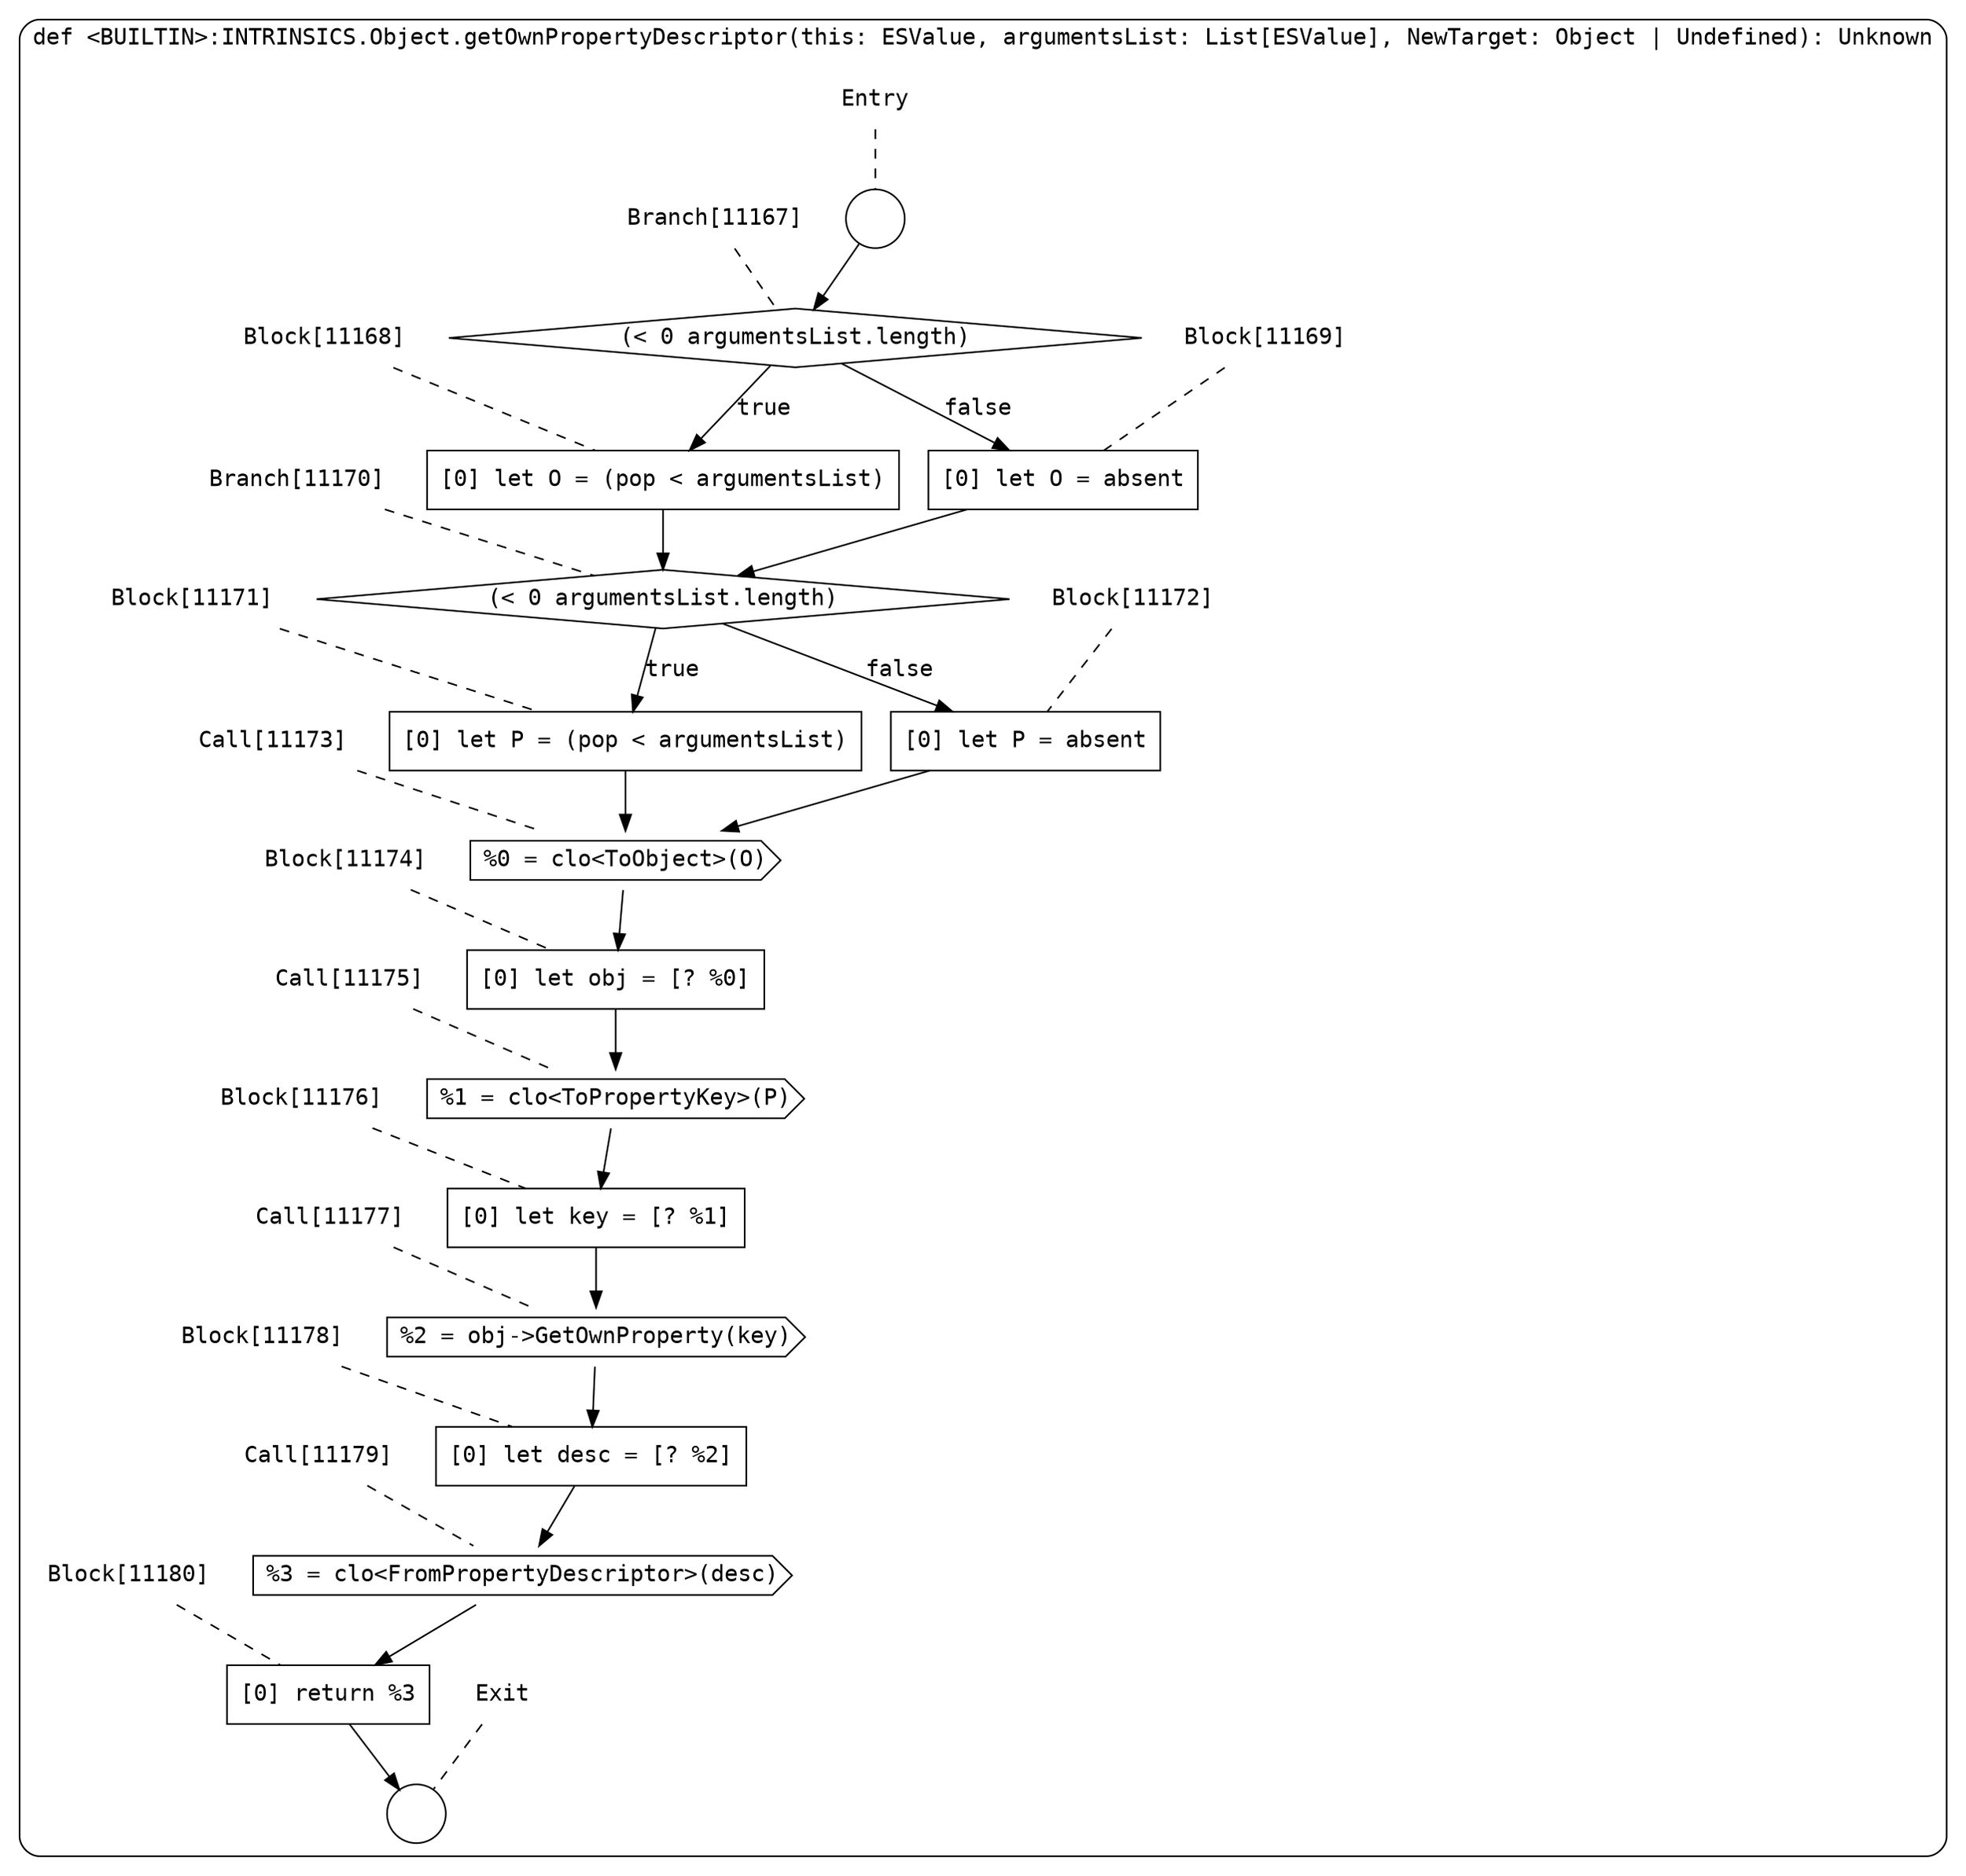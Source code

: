 digraph {
  graph [fontname = "Consolas"]
  node [fontname = "Consolas"]
  edge [fontname = "Consolas"]
  subgraph cluster2005 {
    label = "def <BUILTIN>:INTRINSICS.Object.getOwnPropertyDescriptor(this: ESValue, argumentsList: List[ESValue], NewTarget: Object | Undefined): Unknown"
    style = rounded
    cluster2005_entry_name [shape=none, label=<<font color="black">Entry</font>>]
    cluster2005_entry_name -> cluster2005_entry [arrowhead=none, color="black", style=dashed]
    cluster2005_entry [shape=circle label=" " color="black" fillcolor="white" style=filled]
    cluster2005_entry -> node11167 [color="black"]
    cluster2005_exit_name [shape=none, label=<<font color="black">Exit</font>>]
    cluster2005_exit_name -> cluster2005_exit [arrowhead=none, color="black", style=dashed]
    cluster2005_exit [shape=circle label=" " color="black" fillcolor="white" style=filled]
    node11167_name [shape=none, label=<<font color="black">Branch[11167]</font>>]
    node11167_name -> node11167 [arrowhead=none, color="black", style=dashed]
    node11167 [shape=diamond, label=<<font color="black">(&lt; 0 argumentsList.length)</font>> color="black" fillcolor="white", style=filled]
    node11167 -> node11168 [label=<<font color="black">true</font>> color="black"]
    node11167 -> node11169 [label=<<font color="black">false</font>> color="black"]
    node11168_name [shape=none, label=<<font color="black">Block[11168]</font>>]
    node11168_name -> node11168 [arrowhead=none, color="black", style=dashed]
    node11168 [shape=box, label=<<font color="black">[0] let O = (pop &lt; argumentsList)<BR ALIGN="LEFT"/></font>> color="black" fillcolor="white", style=filled]
    node11168 -> node11170 [color="black"]
    node11169_name [shape=none, label=<<font color="black">Block[11169]</font>>]
    node11169_name -> node11169 [arrowhead=none, color="black", style=dashed]
    node11169 [shape=box, label=<<font color="black">[0] let O = absent<BR ALIGN="LEFT"/></font>> color="black" fillcolor="white", style=filled]
    node11169 -> node11170 [color="black"]
    node11170_name [shape=none, label=<<font color="black">Branch[11170]</font>>]
    node11170_name -> node11170 [arrowhead=none, color="black", style=dashed]
    node11170 [shape=diamond, label=<<font color="black">(&lt; 0 argumentsList.length)</font>> color="black" fillcolor="white", style=filled]
    node11170 -> node11171 [label=<<font color="black">true</font>> color="black"]
    node11170 -> node11172 [label=<<font color="black">false</font>> color="black"]
    node11171_name [shape=none, label=<<font color="black">Block[11171]</font>>]
    node11171_name -> node11171 [arrowhead=none, color="black", style=dashed]
    node11171 [shape=box, label=<<font color="black">[0] let P = (pop &lt; argumentsList)<BR ALIGN="LEFT"/></font>> color="black" fillcolor="white", style=filled]
    node11171 -> node11173 [color="black"]
    node11172_name [shape=none, label=<<font color="black">Block[11172]</font>>]
    node11172_name -> node11172 [arrowhead=none, color="black", style=dashed]
    node11172 [shape=box, label=<<font color="black">[0] let P = absent<BR ALIGN="LEFT"/></font>> color="black" fillcolor="white", style=filled]
    node11172 -> node11173 [color="black"]
    node11173_name [shape=none, label=<<font color="black">Call[11173]</font>>]
    node11173_name -> node11173 [arrowhead=none, color="black", style=dashed]
    node11173 [shape=cds, label=<<font color="black">%0 = clo&lt;ToObject&gt;(O)</font>> color="black" fillcolor="white", style=filled]
    node11173 -> node11174 [color="black"]
    node11174_name [shape=none, label=<<font color="black">Block[11174]</font>>]
    node11174_name -> node11174 [arrowhead=none, color="black", style=dashed]
    node11174 [shape=box, label=<<font color="black">[0] let obj = [? %0]<BR ALIGN="LEFT"/></font>> color="black" fillcolor="white", style=filled]
    node11174 -> node11175 [color="black"]
    node11175_name [shape=none, label=<<font color="black">Call[11175]</font>>]
    node11175_name -> node11175 [arrowhead=none, color="black", style=dashed]
    node11175 [shape=cds, label=<<font color="black">%1 = clo&lt;ToPropertyKey&gt;(P)</font>> color="black" fillcolor="white", style=filled]
    node11175 -> node11176 [color="black"]
    node11176_name [shape=none, label=<<font color="black">Block[11176]</font>>]
    node11176_name -> node11176 [arrowhead=none, color="black", style=dashed]
    node11176 [shape=box, label=<<font color="black">[0] let key = [? %1]<BR ALIGN="LEFT"/></font>> color="black" fillcolor="white", style=filled]
    node11176 -> node11177 [color="black"]
    node11177_name [shape=none, label=<<font color="black">Call[11177]</font>>]
    node11177_name -> node11177 [arrowhead=none, color="black", style=dashed]
    node11177 [shape=cds, label=<<font color="black">%2 = obj-&gt;GetOwnProperty(key)</font>> color="black" fillcolor="white", style=filled]
    node11177 -> node11178 [color="black"]
    node11178_name [shape=none, label=<<font color="black">Block[11178]</font>>]
    node11178_name -> node11178 [arrowhead=none, color="black", style=dashed]
    node11178 [shape=box, label=<<font color="black">[0] let desc = [? %2]<BR ALIGN="LEFT"/></font>> color="black" fillcolor="white", style=filled]
    node11178 -> node11179 [color="black"]
    node11179_name [shape=none, label=<<font color="black">Call[11179]</font>>]
    node11179_name -> node11179 [arrowhead=none, color="black", style=dashed]
    node11179 [shape=cds, label=<<font color="black">%3 = clo&lt;FromPropertyDescriptor&gt;(desc)</font>> color="black" fillcolor="white", style=filled]
    node11179 -> node11180 [color="black"]
    node11180_name [shape=none, label=<<font color="black">Block[11180]</font>>]
    node11180_name -> node11180 [arrowhead=none, color="black", style=dashed]
    node11180 [shape=box, label=<<font color="black">[0] return %3<BR ALIGN="LEFT"/></font>> color="black" fillcolor="white", style=filled]
    node11180 -> cluster2005_exit [color="black"]
  }
}